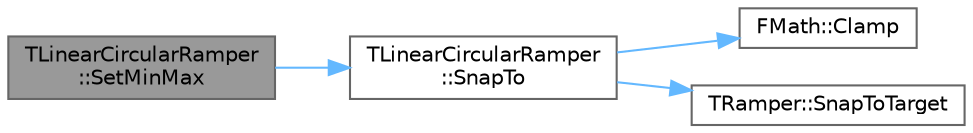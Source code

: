 digraph "TLinearCircularRamper::SetMinMax"
{
 // INTERACTIVE_SVG=YES
 // LATEX_PDF_SIZE
  bgcolor="transparent";
  edge [fontname=Helvetica,fontsize=10,labelfontname=Helvetica,labelfontsize=10];
  node [fontname=Helvetica,fontsize=10,shape=box,height=0.2,width=0.4];
  rankdir="LR";
  Node1 [id="Node000001",label="TLinearCircularRamper\l::SetMinMax",height=0.2,width=0.4,color="gray40", fillcolor="grey60", style="filled", fontcolor="black",tooltip=" "];
  Node1 -> Node2 [id="edge1_Node000001_Node000002",color="steelblue1",style="solid",tooltip=" "];
  Node2 [id="Node000002",label="TLinearCircularRamper\l::SnapTo",height=0.2,width=0.4,color="grey40", fillcolor="white", style="filled",URL="$da/d7d/classTLinearCircularRamper.html#a3758d10fdc17748588ccbd9ce14c73d1",tooltip=" "];
  Node2 -> Node3 [id="edge2_Node000002_Node000003",color="steelblue1",style="solid",tooltip=" "];
  Node3 [id="Node000003",label="FMath::Clamp",height=0.2,width=0.4,color="grey40", fillcolor="white", style="filled",URL="$dc/d20/structFMath.html#a7dbca5929b2ea7f13304eb4c927dab6c",tooltip="Clamps X to be between Min and Max, inclusive."];
  Node2 -> Node4 [id="edge3_Node000002_Node000004",color="steelblue1",style="solid",tooltip=" "];
  Node4 [id="Node000004",label="TRamper::SnapToTarget",height=0.2,width=0.4,color="grey40", fillcolor="white", style="filled",URL="$db/dbf/classTRamper.html#ad7e624dad554d9ac0d85da236040d9c9",tooltip=" "];
}
